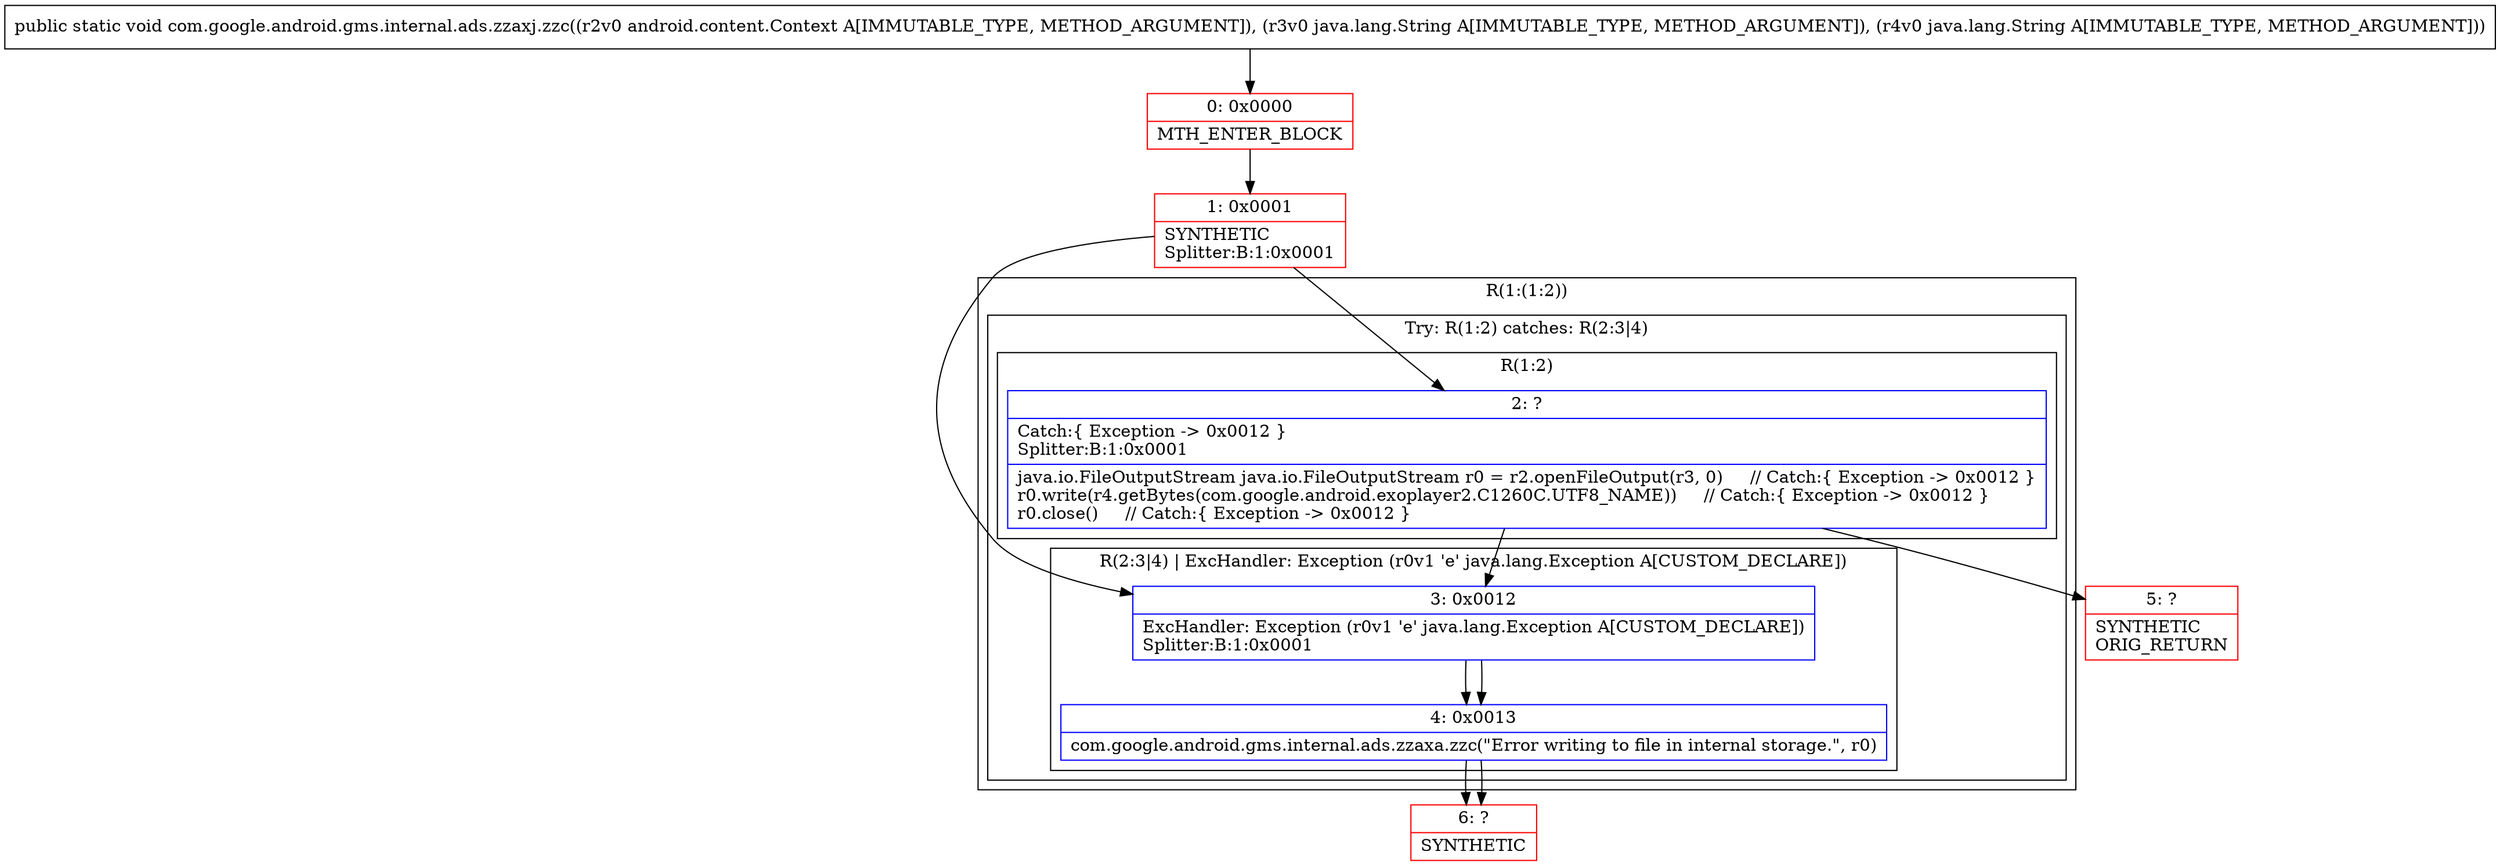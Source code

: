 digraph "CFG forcom.google.android.gms.internal.ads.zzaxj.zzc(Landroid\/content\/Context;Ljava\/lang\/String;Ljava\/lang\/String;)V" {
subgraph cluster_Region_492814705 {
label = "R(1:(1:2))";
node [shape=record,color=blue];
subgraph cluster_TryCatchRegion_1145023288 {
label = "Try: R(1:2) catches: R(2:3|4)";
node [shape=record,color=blue];
subgraph cluster_Region_509428279 {
label = "R(1:2)";
node [shape=record,color=blue];
Node_2 [shape=record,label="{2\:\ ?|Catch:\{ Exception \-\> 0x0012 \}\lSplitter:B:1:0x0001\l|java.io.FileOutputStream java.io.FileOutputStream r0 = r2.openFileOutput(r3, 0)     \/\/ Catch:\{ Exception \-\> 0x0012 \}\lr0.write(r4.getBytes(com.google.android.exoplayer2.C1260C.UTF8_NAME))     \/\/ Catch:\{ Exception \-\> 0x0012 \}\lr0.close()     \/\/ Catch:\{ Exception \-\> 0x0012 \}\l}"];
}
subgraph cluster_Region_1144558616 {
label = "R(2:3|4) | ExcHandler: Exception (r0v1 'e' java.lang.Exception A[CUSTOM_DECLARE])\l";
node [shape=record,color=blue];
Node_3 [shape=record,label="{3\:\ 0x0012|ExcHandler: Exception (r0v1 'e' java.lang.Exception A[CUSTOM_DECLARE])\lSplitter:B:1:0x0001\l}"];
Node_4 [shape=record,label="{4\:\ 0x0013|com.google.android.gms.internal.ads.zzaxa.zzc(\"Error writing to file in internal storage.\", r0)\l}"];
}
}
}
subgraph cluster_Region_1144558616 {
label = "R(2:3|4) | ExcHandler: Exception (r0v1 'e' java.lang.Exception A[CUSTOM_DECLARE])\l";
node [shape=record,color=blue];
Node_3 [shape=record,label="{3\:\ 0x0012|ExcHandler: Exception (r0v1 'e' java.lang.Exception A[CUSTOM_DECLARE])\lSplitter:B:1:0x0001\l}"];
Node_4 [shape=record,label="{4\:\ 0x0013|com.google.android.gms.internal.ads.zzaxa.zzc(\"Error writing to file in internal storage.\", r0)\l}"];
}
Node_0 [shape=record,color=red,label="{0\:\ 0x0000|MTH_ENTER_BLOCK\l}"];
Node_1 [shape=record,color=red,label="{1\:\ 0x0001|SYNTHETIC\lSplitter:B:1:0x0001\l}"];
Node_5 [shape=record,color=red,label="{5\:\ ?|SYNTHETIC\lORIG_RETURN\l}"];
Node_6 [shape=record,color=red,label="{6\:\ ?|SYNTHETIC\l}"];
MethodNode[shape=record,label="{public static void com.google.android.gms.internal.ads.zzaxj.zzc((r2v0 android.content.Context A[IMMUTABLE_TYPE, METHOD_ARGUMENT]), (r3v0 java.lang.String A[IMMUTABLE_TYPE, METHOD_ARGUMENT]), (r4v0 java.lang.String A[IMMUTABLE_TYPE, METHOD_ARGUMENT])) }"];
MethodNode -> Node_0;
Node_2 -> Node_3;
Node_2 -> Node_5;
Node_3 -> Node_4;
Node_4 -> Node_6;
Node_3 -> Node_4;
Node_4 -> Node_6;
Node_0 -> Node_1;
Node_1 -> Node_2;
Node_1 -> Node_3;
}

